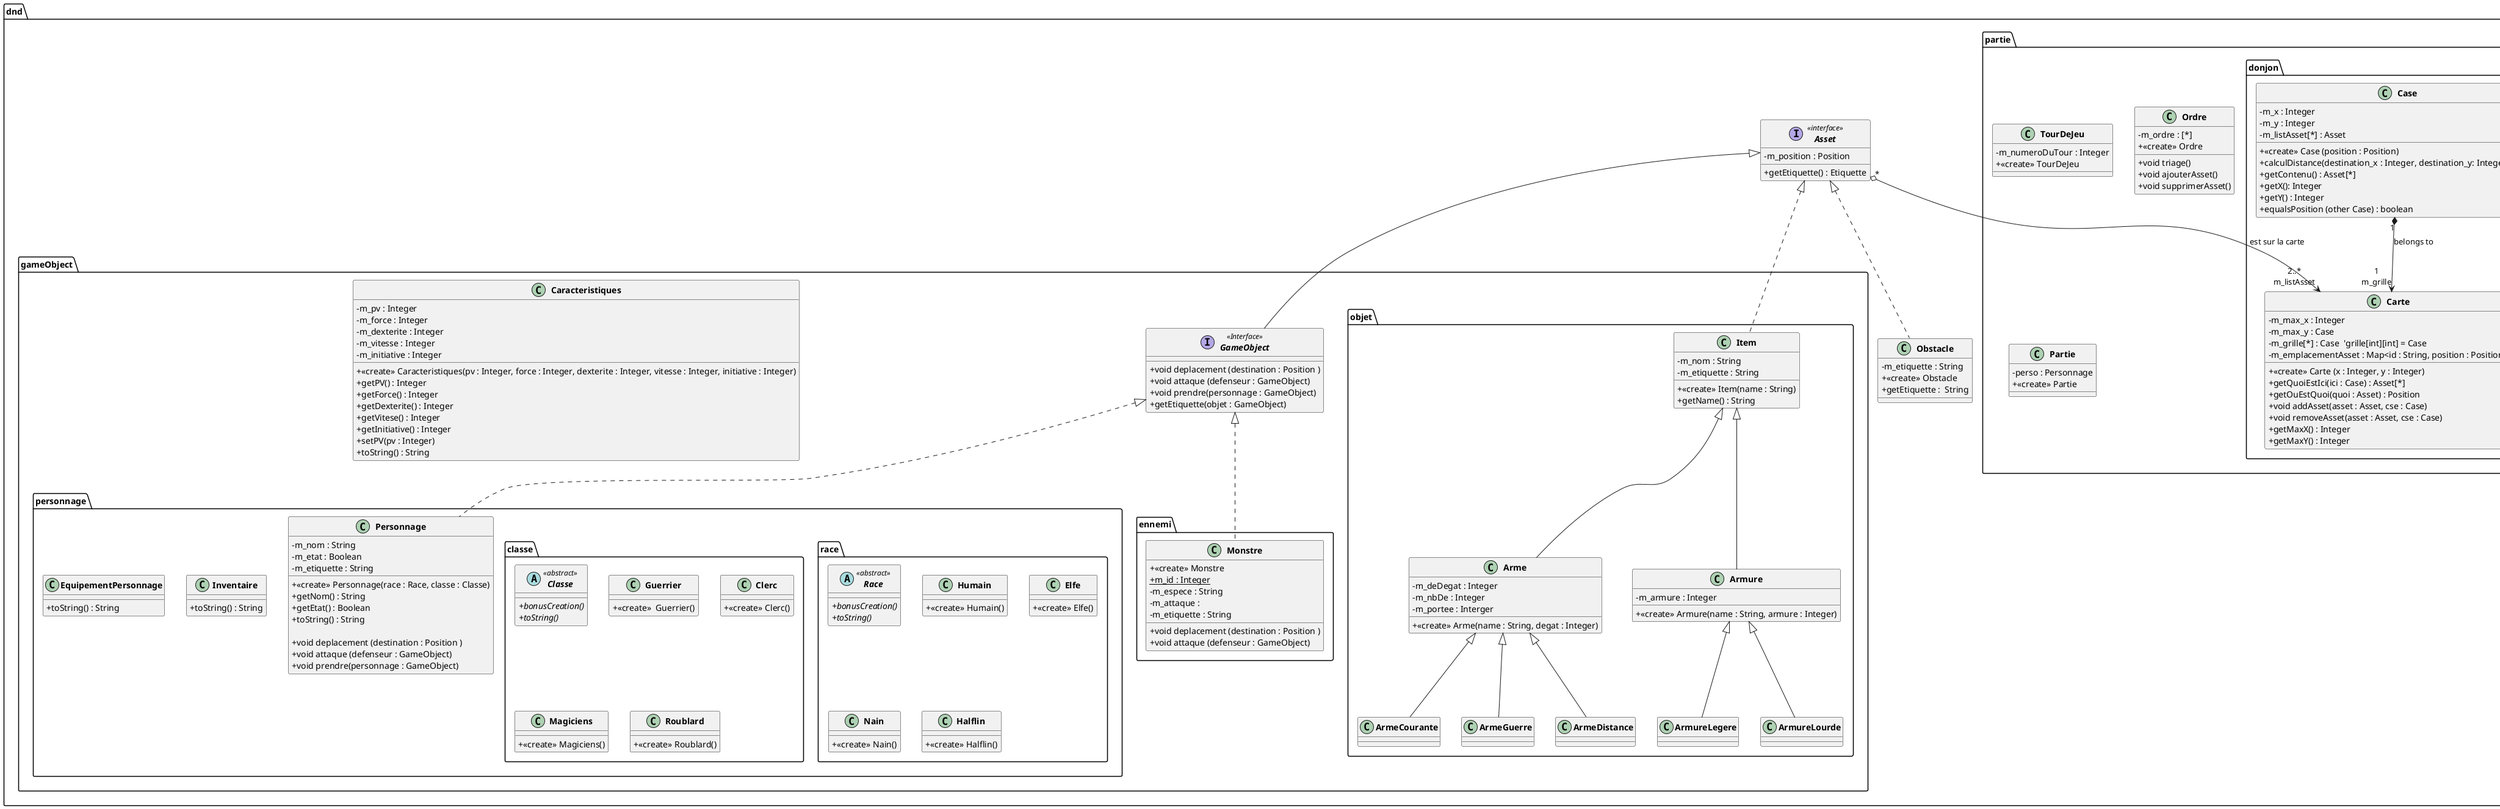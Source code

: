 @startuml

skinparam classAttributeIconSize 0
skinparam classFontStyle Bold
skinparam style strictuml hide empty members
'skinparam linetype ortho

'dnd/
'   Affichage/
'   des/
'   partie/
'       donjon/
'   gameObject/
'       personnage/
'           race/
'           classe/
'       ennemi/
'       objet/


class Main
{

}

package dnd
{
    package affichage
    {
        class Affichage
        {
            + void afficherInfoDonjon
            + void afficherCarte
            + void afficherInfoPerso
            + void afficherInfoTour
            + afficherCreaPerso: string[*]
            + void afficherCreaMonstreObjet
        }
    }
    package des
    {
        class Des
        {
            +Integer lancerDes (nombreDeDes : Integer, nombreDeFace : Integer)
        }
    }

    package partie
    {
        package donjon
        {
            class Carte
            {
                -m_max_x : Integer
                -m_max_y : Case
                -m_grille[*] : Case  'grille[int][int] = Case
                -m_emplacementAsset : Map<id : String, position : Position>
                +<<create>> Carte (x : Integer, y : Integer)
                + getQuoiEstIci(ici : Case) : Asset[*]
                + getOuEstQuoi(quoi : Asset) : Position
                + void addAsset(asset : Asset, cse : Case)
                + void removeAsset(asset : Asset, cse : Case)
                + getMaxX() : Integer
                + getMaxY() : Integer
            }

            class Case
            {
                -m_x : Integer
                -m_y : Integer
                -m_listAsset[*] : Asset
                + <<create>> Case (position : Position)
                + calculDistance(destination_x : Integer, destination_y: Integer) : Float
                + getContenu() : Asset[*]
                + getX(): Integer
                + getY() : Integer
                + equalsPosition (other Case) : boolean
            }
        }
         class TourDeJeu
        {
            -m_numeroDuTour : Integer
            +<<create>> TourDeJeu
            'contient les monstres et personnages dans l'ordre de leur initiative
            ' methode déroulement du tour : appel des gameObject dans l'ordre d'initiative
            'methode qui enleve un monstre ou personnage mort de m_ordre
        }

        class Ordre
        {
            -m_ordre : [*]
            +<<create>> Ordre
            + void triage()
            + void ajouterAsset()
            + void supprimerAsset()
        }

        class Partie
        {
            - perso : Personnage
            +<<create>> Partie
        }
    }

    package gameObject
    {
        package personnage
        {
            package race
            {
                abstract class Race <<abstract>>
                {
                    +{abstract} bonusCreation()
                    +{abstract} toString()
                }

                class Humain
                {
                    +<<create>> Humain()
                }

                class Elfe
                {
                    +<<create>> Elfe()
                }

                class Nain
                {
                    +<<create>> Nain()
                }

                class Halflin
                {
                    +<<create>> Halflin()
                }
            }

            package classe
            {
                abstract class Classe <<abstract>>
                {
                    +{abstract} bonusCreation()
                    +{abstract} toString()
                }

                class Guerrier
                {
                    +<<create>>  Guerrier()
                }

                class Clerc
                {
                    +<<create>> Clerc()
                }

                class Magiciens
                {
                    +<<create>> Magiciens()
                }

                class Roublard
                {
                    +<<create>> Roublard()
                }
            }

            class Personnage implements  dnd.gameObject.GameObject
            {
                +<<create>> Personnage(race : Race, classe : Classe)
                - m_nom : String
                - m_etat : Boolean
                - m_etiquette : String
                ' Race : mettre une composition
                ' Classe : mettre une composition
                ' Inventaire d'équipements : mettre une composition
                ' Équipements : mettre une composition
                + getNom() : String
                + getEtat() : Boolean
                + toString() : String

                +void deplacement (destination : Position )
                +void attaque (defenseur : GameObject)
                +void prendre(personnage : GameObject)
            }

            class Inventaire
            {
                + toString() : String
            }

            class EquipementPersonnage
            {
                + toString() : String
            }
        }

        package ennemi
        {
            class Monstre implements dnd.gameObject.GameObject
            {
                +<<create>> Monstre
                + {static} m_id : Integer
                - m_espece : String
                - m_attaque :
                - m_etiquette : String
                ' Objet caractérisitique

                ' Faire une énumeration des especes pour acceder à leurs caractéristique
                +void deplacement (destination : Position )
                +void attaque (defenseur : GameObject)
            }
        }

        package objet
        {
            class Item implements dnd.Asset
            {
                - m_nom : String
                - m_etiquette : String
                + <<create>> Item(name : String)
                + getName() : String
            }

            class Arme extends Item
            {
                - m_deDegat : Integer
                - m_nbDe : Integer
                - m_portee : Interger
                + <<create>> Arme(name : String, degat : Integer)
            }

            class Armure extends Item
            {
                - m_armure : Integer
                + <<create>> Armure(name : String, armure : Integer)
            }

            class ArmeCourante extends Arme
            {

            }

            class ArmeGuerre extends Arme
            {

            }

            class ArmeDistance extends Arme
            {

            }

            class ArmureLegere extends Armure
            {

            }

            class ArmureLourde extends Armure
            {

            }
        }

        interface GameObject <<Interface>> implements dnd.Asset
        {
            +void deplacement (destination : Position )
            +void attaque (defenseur : GameObject)
            +void prendre(personnage : GameObject)
            +getEtiquette(objet : GameObject)
        }

        class Caracteristiques
        {
            ' Membres de la classe
            - m_pv : Integer
            - m_force : Integer
            - m_dexterite : Integer
            - m_vitesse : Integer
            - m_initiative : Integer
            ' Ctor
            + <<create>> Caracteristiques(pv : Integer, force : Integer, dexterite : Integer, vitesse : Integer, initiative : Integer)
            ' Getters
            + getPV() : Integer
            + getForce() : Integer
            + getDexterite() : Integer
            + getVitese() : Integer
            + getInitiative() : Integer
            ' Setters
            + setPV(pv : Integer)
            + toString() : String
        }
    }

    interface Asset <<interface>>
    {
        -m_position : Position
        +getEtiquette() : Etiquette
    }

    class Obstacle implements dnd.Asset
    {
        -m_etiquette : String
        +<<create>> Obstacle
        + getEtiquette :  String
    }
}

'ARBORESCENCE et CLASSE
'dnd/ASSET
'   des/DES
'   partie/TOURDEJEU-ORDRE
'       donjon/CARTE-CASE-POSITION
'   gameObject/GAMEOBJECT-CARACTERISTIQUE
'       personnage/PERSONNAGE-INVENTAIRE-EQUIPEMENTPERSONNAGE
'           race/HUMAIN-ELFE-NAIN-HALFLIN
'           classe/GUERRIER-CLERC-MAGICIEN-ROUBLARD
'       ennemi/MONSTRE
'       objet/ITEM-ARME-ARMURE(et leurs impléments)


'Relations
dnd.Asset "*" o--> "2..*\nm_listAsset" dnd.partie.donjon.Carte : est sur la carte



dnd.partie.donjon.Case "1" *--> "1\nm_grille" dnd.partie.donjon.Carte : belongs to
'dnd.partie.donjon.Carte "*" *--> "- m_listeGameObjectPosition[*] : Position selon GameObject (hashmap)" dnd.GameObject.GameObject : possède
'dnd.partie.donjon.Carte "*" *--> "- m_listPositionGameObject[*] : GameObject selon la Position (hashmap)" dnd.GameObject.GameObject : possède

'dnd.partie.donjon.Position "1" *-->  "- m_position : Position" dnd.partie.donjon.Case

'dnd.gameObject.Personnage "*" *--> "1" dnd.gameObject.personnage.Race
'dnd.gameObject.Personnage "*" *--> dnd.gameObject.personnage.Classe
'dnd.gameObject.Personnage "*" *--> "1" dnd.gameObject.Caracteristiques : possède
'dnd.gameObject.Personnage "1" *--> "est équipé de" dnd.gameObject.personnage.EquipementPersonnage
'dnd.gameObject.Personnage "1" *--> "possède" dnd.gameObject.personnage.Inventaire : possède

'dnd.gameObject.personnage.Inventaire "*" o--  "*\n- m_items : Objets du personnage" dnd.gameObject.objet.Item : possède

'dnd.gameObject.personnage.EquipementPersonnage "1" o-- "- m_arme_equipee : Arme\n - m_armure_equipee : Armure" dnd.gameObject.objet.Item : est équipé de

'Race "*" *--> "Peut être" Humain
'Race "*" *--> "Peut être" Elfe
'Race "*" *--> "Peut être" Nain
'Race "*" *--> "Peut être" Halflin

'Classe "*" *--> "1" Guerrier : peut être
'Classe "*" *--> "1" Clerc : peut être
'Classe "*" *--> "1" Magiciens : peut être
'Classe "*" *--> "1" Roublard : peut être

' Item "*" *--> "- m_degat : (dé)\n- m_portee : Integer" ArmeCourante: contient des
' Item "*" *--> "- m_degat : (dé)\n- m_portee : Integer" ArmeGuerre: contient des
' Item "*" *--> "- m_degat : (dé)\n- m_portee : Integer" ArmeDistance: contient des
' Item "*" *--> "- m_armure : Integer" ArmureLegere: contient des
' Item "*" *--> "- " ArmureLourde: contient des

@enduml
